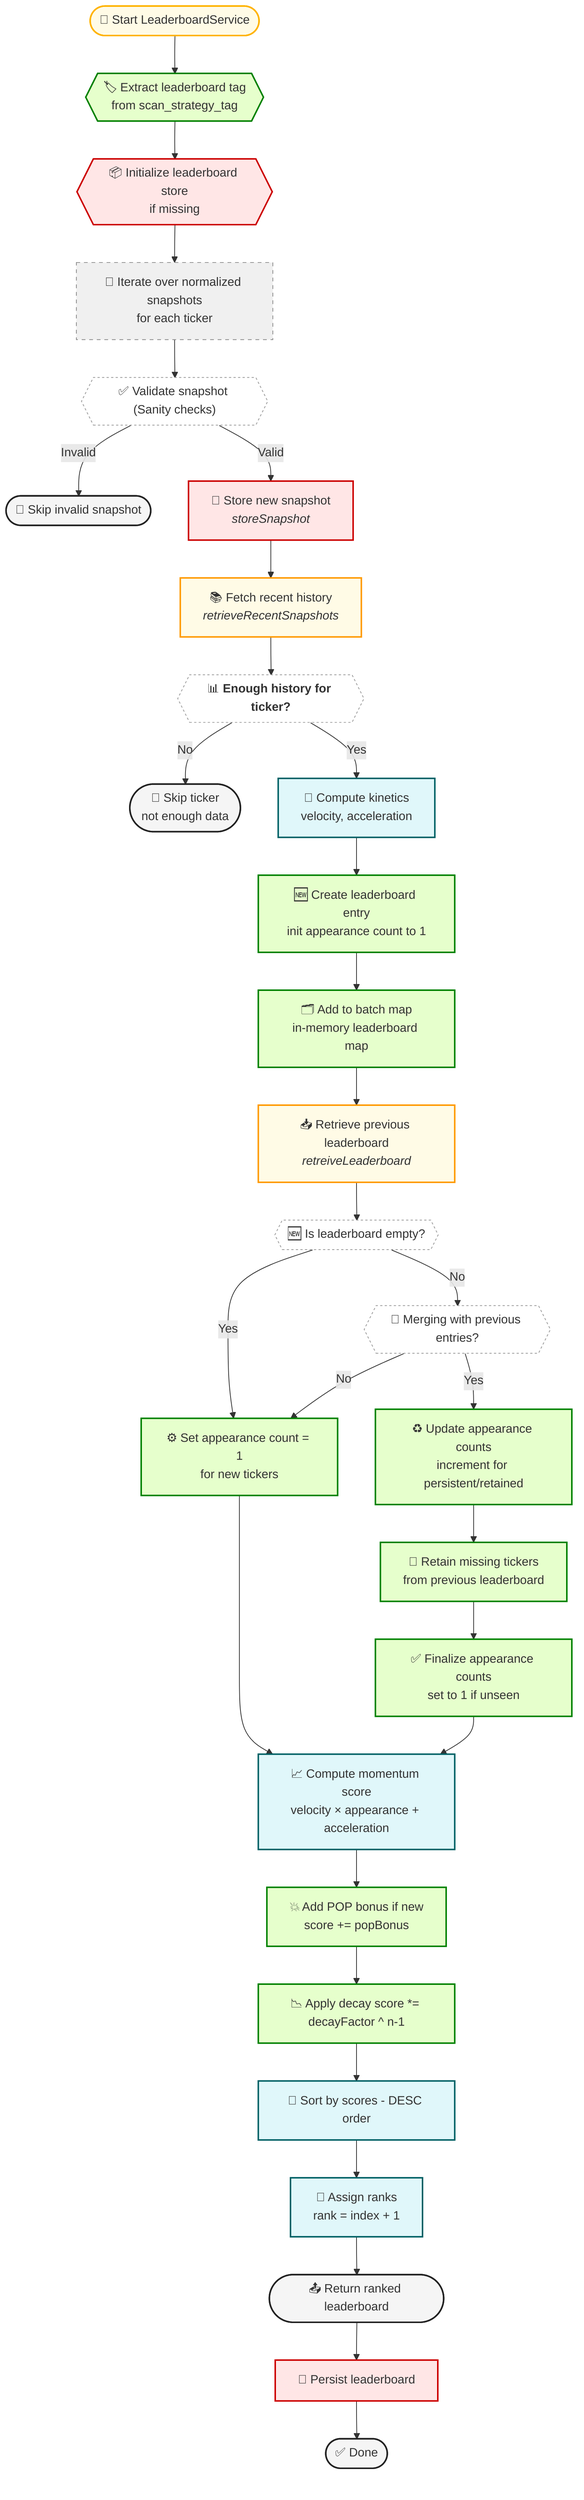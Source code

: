 flowchart TD
    A([🚀 Start LeaderboardService]):::entry --> B{{🏷️ Extract leaderboard tag<br/>from scan_strategy_tag}}:::step
    B --> C{{📦 Initialize leaderboard store<br/>if missing}}:::storage
    C --> D[🔁 Iterate over normalized snapshots<br/>for each ticker]:::loop

    D --> E0{{✅ Validate snapshot #40;Sanity checks#41;}}:::branch
    E0 -- Invalid --> E5([🛑 Skip invalid snapshot]):::exit
    E0 -- Valid --> E1[💾 Store new snapshot<br/><i>storeSnapshot</i>]:::storage
    E1 --> E2[📚 Fetch recent history<br/><i>retrieveRecentSnapshots</i>]:::async
    E2 --> E3{{📊 <b>Enough history for ticker?</b>}}:::branch
    E3 -- No --> E4([🚫 Skip ticker<br/>not enough data]):::exit

    E3 -- Yes --> F1[🧠 Compute kinetics<br/>velocity, acceleration]:::compute
    F1 --> F2[🆕 Create leaderboard entry<br/>init appearance count to 1]:::step
    F2 --> F3[🗂️ Add to batch map<br/>in-memory leaderboard map]:::step

    F3 --> M1[📥 Retrieve previous leaderboard<br/><i>retreiveLeaderboard</i>]:::async
    M1 --> M2A{{🆕 Is leaderboard empty?}}:::branch
    M2A -- Yes --> M3[⚙️ Set appearance count = 1<br/>for new tickers]:::step
    M2A -- No --> M2{{🔀 Merging with previous entries?}}:::branch

    M2 -- No --> M3
    M2 -- Yes --> M4[♻️ Update appearance counts<br/>increment for persistent/retained]:::step
    M4 --> M5[📌 Retain missing tickers<br/>from previous leaderboard]:::step
    M5 --> M6[✅ Finalize appearance counts<br/>set to 1 if unseen]:::step

    M3 --> S1
    M6 --> S1

    S1[📈 Compute momentum score<br/>velocity × appearance + acceleration]:::compute
    S1 --> S2[💥 Add POP bonus if new<br/>score += popBonus]:::step
    S2 --> S3[📉 Apply decay score *= decayFactor ^ n-1]:::step

    S3 --> R1[🧮 Sort by scores - DESC order]:::compute
    R1 --> R2[🏅 Assign ranks<br/>rank = index + 1]:::compute
    R2 --> R3([📤 Return ranked leaderboard]):::exit
    R3 --> H[💾 Persist leaderboard]:::storage
    H --> Z([✅ Done]):::exit

    %% Styles
    classDef step fill:#e6ffcc,stroke:#008000,stroke-width:2px;
    classDef entry fill:#fffbe6,stroke:#ffb300,stroke-width:2px;
    classDef exit fill:#f5f5f5,stroke:#222,stroke-width:2px;
    classDef error fill:#fff0f0,stroke:#d00,stroke-width:2px;
    classDef compute fill:#e0f7fa,stroke:#006064,stroke-width:2px;
    classDef storage fill:#ffe6e6,stroke:#cc0000,stroke-width:2px;
    classDef loop fill:#f0f0f0,stroke:#888,stroke-dasharray: 5, 5;
    classDef async fill:#fffbe6,stroke:#ff9900,stroke-width:2px;
    classDef branch fill:#ffffff,stroke:#999999,stroke-dasharray: 3, 3;